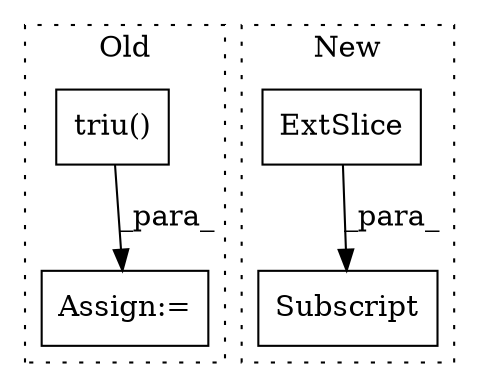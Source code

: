 digraph G {
subgraph cluster0 {
1 [label="triu()" a="75" s="9448" l="90" shape="box"];
4 [label="Assign:=" a="68" s="9606" l="3" shape="box"];
label = "Old";
style="dotted";
}
subgraph cluster1 {
2 [label="Subscript" a="63" s="9423,0" l="103,0" shape="box"];
3 [label="ExtSlice" a="85" s="9423" l="5" shape="box"];
label = "New";
style="dotted";
}
1 -> 4 [label="_para_"];
3 -> 2 [label="_para_"];
}